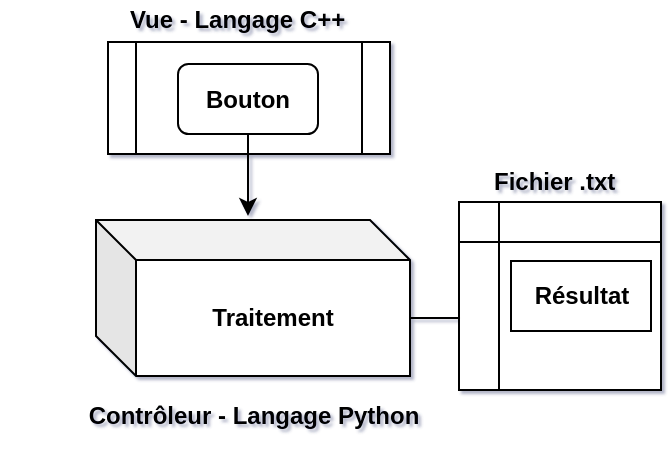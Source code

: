 <mxfile pages="1" version="11.2.8" type="device"><diagram id="HvStFm7o5bo5RhvMu2Pm" name="Page-1"><mxGraphModel dx="1422" dy="713" grid="0" gridSize="10" guides="1" tooltips="1" connect="1" arrows="1" fold="1" page="1" pageScale="1" pageWidth="850" pageHeight="1100" math="0" shadow="1"><root><mxCell id="0"/><mxCell id="1" parent="0"/><mxCell id="3KSyaQiOhryJfddF89vn-6" value="" style="shape=process;whiteSpace=wrap;html=1;backgroundOutline=1;" parent="1" vertex="1"><mxGeometry x="152" y="182" width="141" height="56" as="geometry"/></mxCell><mxCell id="3KSyaQiOhryJfddF89vn-1" value="&lt;b&gt;Bouton&lt;/b&gt;" style="rounded=1;whiteSpace=wrap;html=1;" parent="1" vertex="1"><mxGeometry x="187" y="193" width="70" height="35" as="geometry"/></mxCell><mxCell id="3KSyaQiOhryJfddF89vn-5" value="&lt;b&gt;Traitement&lt;/b&gt;" style="shape=cube;whiteSpace=wrap;html=1;boundedLbl=1;backgroundOutline=1;darkOpacity=0.05;darkOpacity2=0.1;" parent="1" vertex="1"><mxGeometry x="146" y="271" width="157" height="78" as="geometry"/></mxCell><mxCell id="3KSyaQiOhryJfddF89vn-7" value="" style="endArrow=classic;html=1;exitX=0.5;exitY=1;exitDx=0;exitDy=0;" parent="1" source="3KSyaQiOhryJfddF89vn-1" edge="1"><mxGeometry width="50" height="50" relative="1" as="geometry"><mxPoint x="74" y="209" as="sourcePoint"/><mxPoint x="222" y="269" as="targetPoint"/></mxGeometry></mxCell><mxCell id="3KSyaQiOhryJfddF89vn-9" value="&lt;b&gt;Vue - Langage C++&lt;/b&gt;" style="text;html=1;resizable=0;points=[];autosize=1;align=left;verticalAlign=top;spacingTop=-4;" parent="1" vertex="1"><mxGeometry x="161" y="161" width="118" height="14" as="geometry"/></mxCell><mxCell id="3KSyaQiOhryJfddF89vn-10" value="&lt;b&gt;&lt;br&gt;&lt;/b&gt;" style="text;html=1;resizable=0;points=[];autosize=1;align=left;verticalAlign=top;spacingTop=-4;" parent="1" vertex="1"><mxGeometry x="197.5" y="355" width="10" height="14" as="geometry"/></mxCell><mxCell id="mrrJxu_t3t9ShHIyWfOT-4" value="&lt;b&gt;Contrôleur -&amp;nbsp;&lt;/b&gt;&lt;b style=&quot;text-align: left ; white-space: nowrap&quot;&gt;Langage Python&lt;br&gt;&lt;/b&gt;" style="text;html=1;strokeColor=none;fillColor=none;align=center;verticalAlign=middle;whiteSpace=wrap;rounded=0;" parent="1" vertex="1"><mxGeometry x="98.5" y="356" width="252" height="26" as="geometry"/></mxCell><mxCell id="I2nloS-h-EcDseJwIHgT-1" value="" style="shape=internalStorage;whiteSpace=wrap;html=1;backgroundOutline=1;" vertex="1" parent="1"><mxGeometry x="327.5" y="262" width="101" height="94" as="geometry"/></mxCell><mxCell id="3KSyaQiOhryJfddF89vn-2" value="&lt;b&gt;Résultat&lt;/b&gt;" style="rounded=0;whiteSpace=wrap;html=1;" parent="1" vertex="1"><mxGeometry x="353.5" y="291.5" width="70" height="35" as="geometry"/></mxCell><mxCell id="I2nloS-h-EcDseJwIHgT-3" value="" style="endArrow=none;html=1;exitX=0;exitY=0;exitDx=157;exitDy=49;exitPerimeter=0;entryX=0.005;entryY=0.617;entryDx=0;entryDy=0;entryPerimeter=0;" edge="1" parent="1" source="3KSyaQiOhryJfddF89vn-5" target="I2nloS-h-EcDseJwIHgT-1"><mxGeometry width="50" height="50" relative="1" as="geometry"><mxPoint x="317" y="264" as="sourcePoint"/><mxPoint x="371" y="321" as="targetPoint"/></mxGeometry></mxCell><mxCell id="I2nloS-h-EcDseJwIHgT-4" value="&lt;b&gt;Fichier .txt&lt;/b&gt;" style="text;html=1;resizable=0;points=[];autosize=1;align=left;verticalAlign=top;spacingTop=-4;" vertex="1" parent="1"><mxGeometry x="342.5" y="242" width="71" height="14" as="geometry"/></mxCell></root></mxGraphModel></diagram></mxfile>